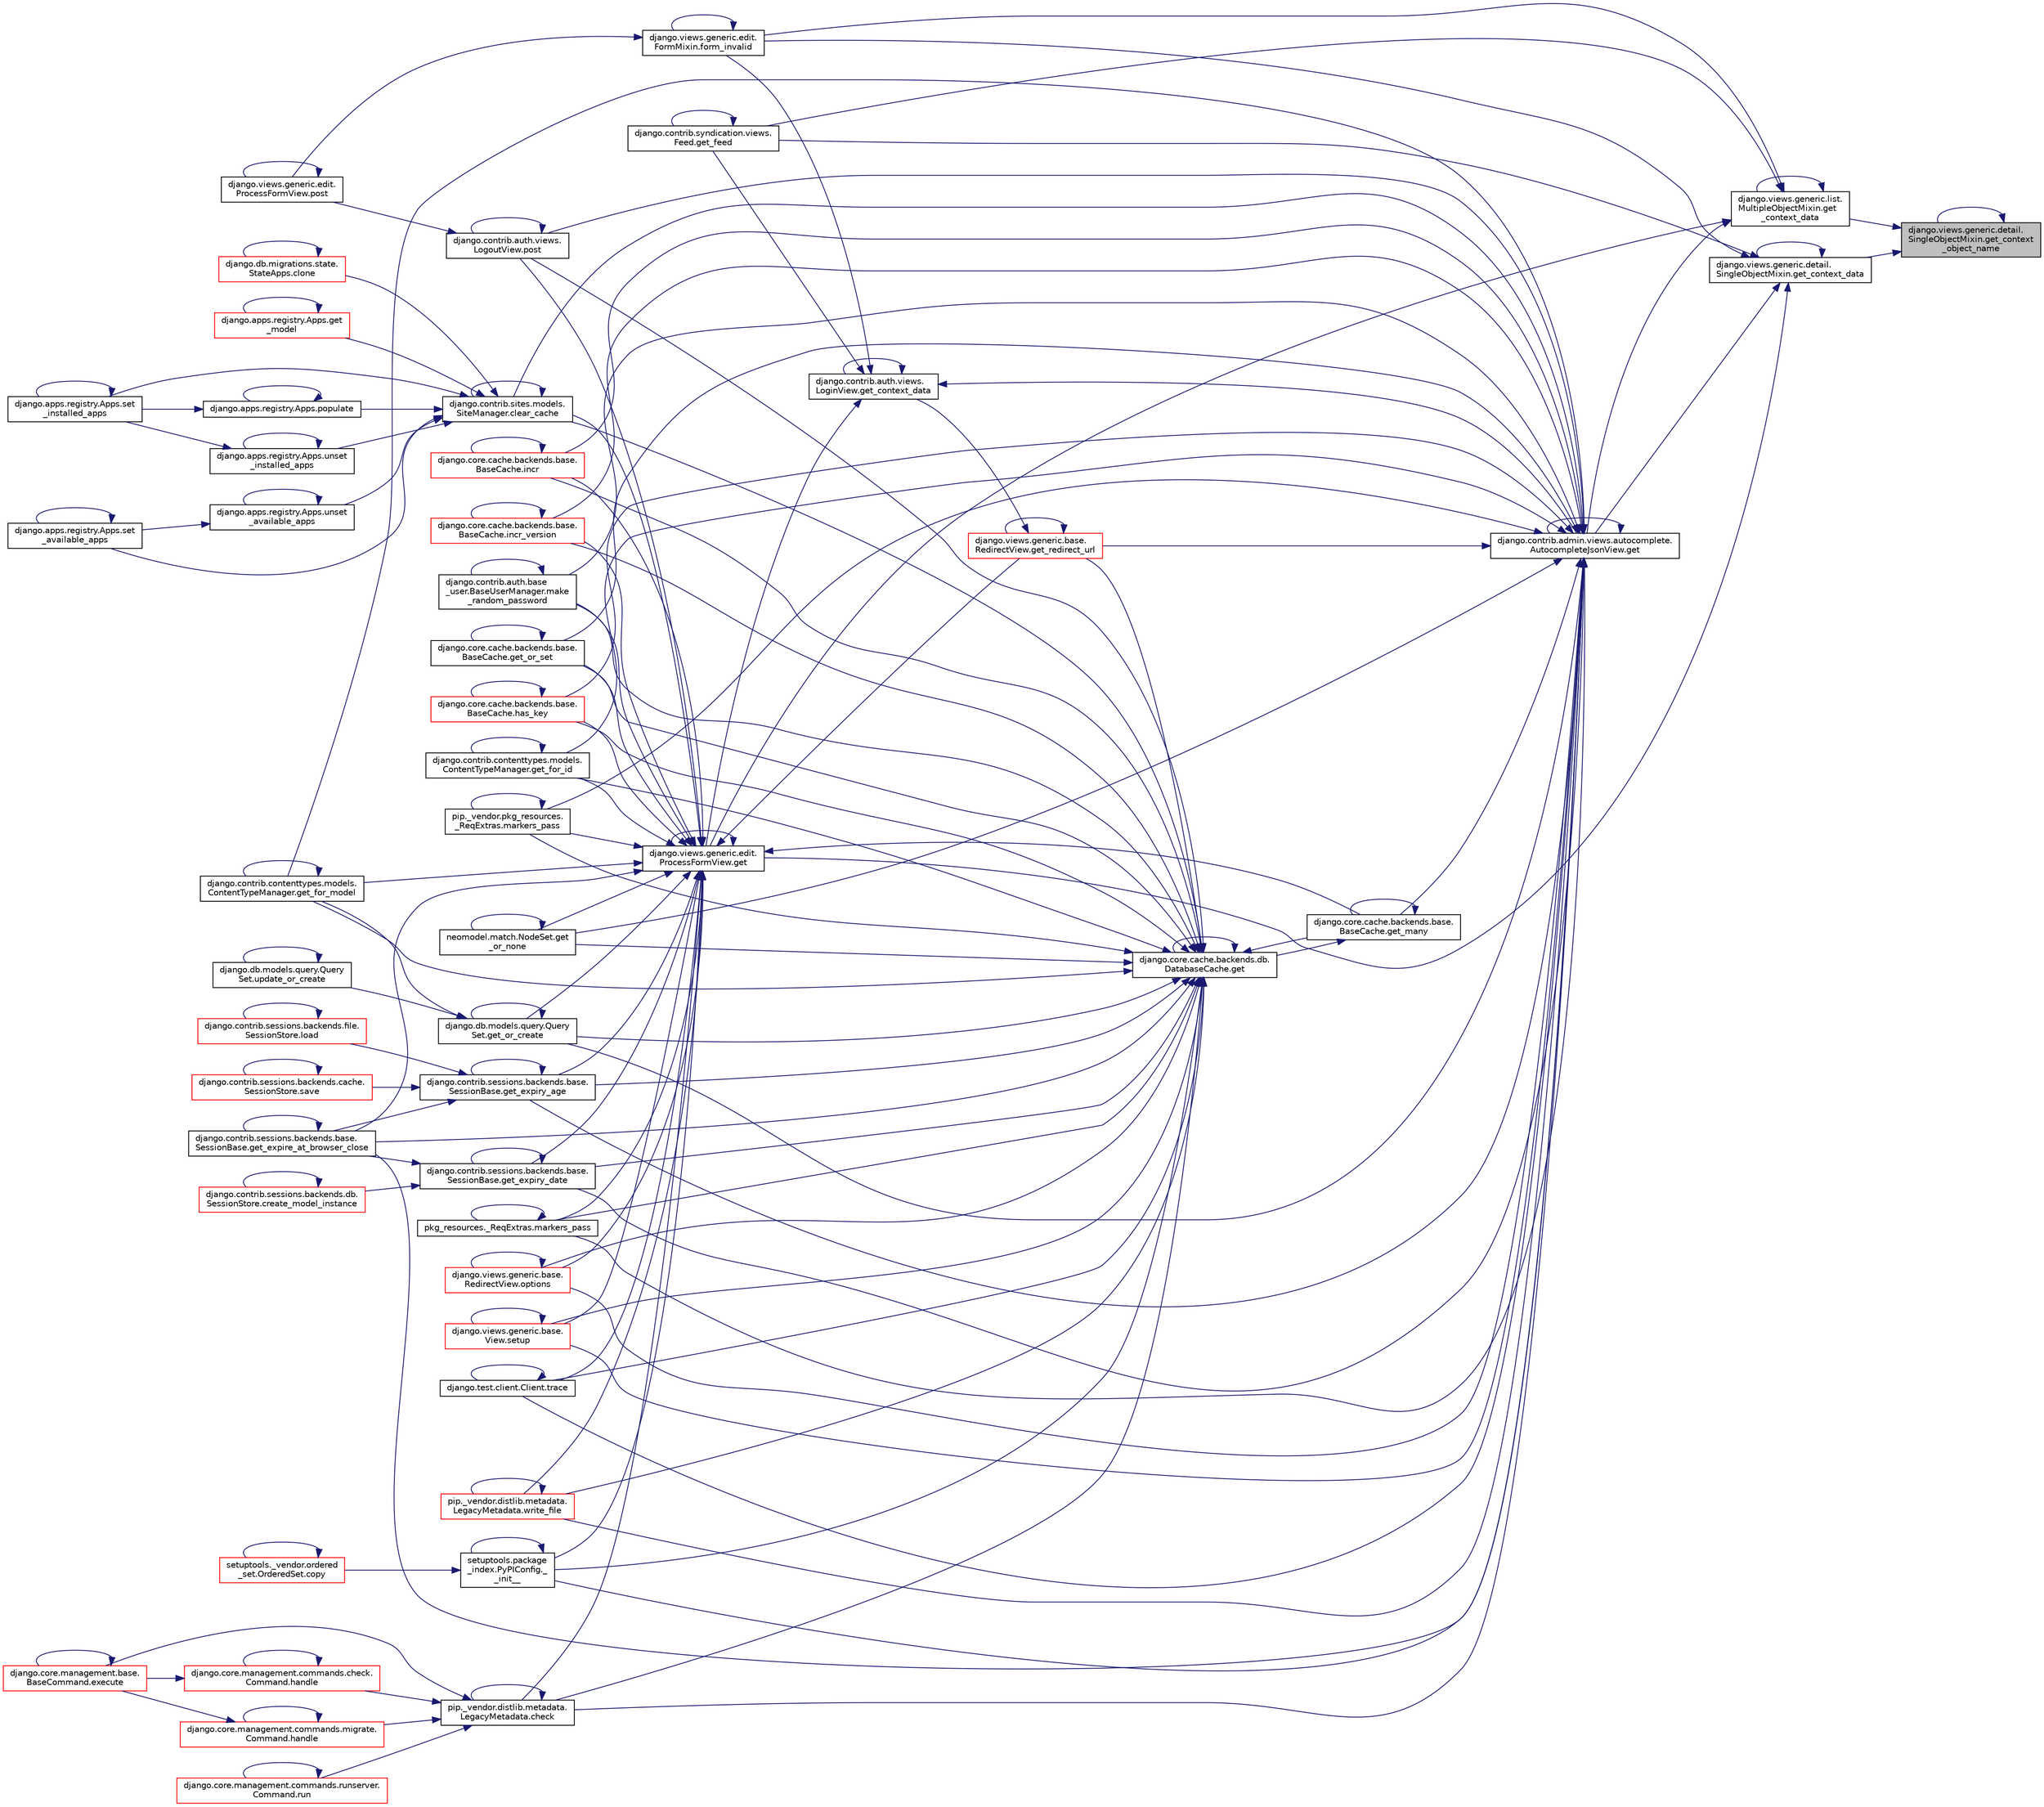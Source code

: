 digraph "django.views.generic.detail.SingleObjectMixin.get_context_object_name"
{
 // LATEX_PDF_SIZE
  edge [fontname="Helvetica",fontsize="10",labelfontname="Helvetica",labelfontsize="10"];
  node [fontname="Helvetica",fontsize="10",shape=record];
  rankdir="RL";
  Node1 [label="django.views.generic.detail.\lSingleObjectMixin.get_context\l_object_name",height=0.2,width=0.4,color="black", fillcolor="grey75", style="filled", fontcolor="black",tooltip=" "];
  Node1 -> Node2 [dir="back",color="midnightblue",fontsize="10",style="solid",fontname="Helvetica"];
  Node2 [label="django.views.generic.detail.\lSingleObjectMixin.get_context_data",height=0.2,width=0.4,color="black", fillcolor="white", style="filled",URL="$d2/d8d/classdjango_1_1views_1_1generic_1_1detail_1_1_single_object_mixin.html#a5ec8d3c5e41f62f8b8e3332f19f2629b",tooltip=" "];
  Node2 -> Node3 [dir="back",color="midnightblue",fontsize="10",style="solid",fontname="Helvetica"];
  Node3 [label="django.views.generic.edit.\lFormMixin.form_invalid",height=0.2,width=0.4,color="black", fillcolor="white", style="filled",URL="$df/d6a/classdjango_1_1views_1_1generic_1_1edit_1_1_form_mixin.html#acc21425d2ffe525372b89a2ed6897e06",tooltip=" "];
  Node3 -> Node3 [dir="back",color="midnightblue",fontsize="10",style="solid",fontname="Helvetica"];
  Node3 -> Node4 [dir="back",color="midnightblue",fontsize="10",style="solid",fontname="Helvetica"];
  Node4 [label="django.views.generic.edit.\lProcessFormView.post",height=0.2,width=0.4,color="black", fillcolor="white", style="filled",URL="$d1/d13/classdjango_1_1views_1_1generic_1_1edit_1_1_process_form_view.html#ab816695bc1e6677bc07ce473851547bb",tooltip=" "];
  Node4 -> Node4 [dir="back",color="midnightblue",fontsize="10",style="solid",fontname="Helvetica"];
  Node2 -> Node5 [dir="back",color="midnightblue",fontsize="10",style="solid",fontname="Helvetica"];
  Node5 [label="django.contrib.admin.views.autocomplete.\lAutocompleteJsonView.get",height=0.2,width=0.4,color="black", fillcolor="white", style="filled",URL="$d5/d24/classdjango_1_1contrib_1_1admin_1_1views_1_1autocomplete_1_1_autocomplete_json_view.html#a332059b5057dd0960d3198ebece79667",tooltip=" "];
  Node5 -> Node6 [dir="back",color="midnightblue",fontsize="10",style="solid",fontname="Helvetica"];
  Node6 [label="setuptools.package\l_index.PyPIConfig._\l_init__",height=0.2,width=0.4,color="black", fillcolor="white", style="filled",URL="$d3/d47/classsetuptools_1_1package__index_1_1_py_p_i_config.html#a32593240a32dc851f55b82f1abebbc86",tooltip=" "];
  Node6 -> Node6 [dir="back",color="midnightblue",fontsize="10",style="solid",fontname="Helvetica"];
  Node6 -> Node7 [dir="back",color="midnightblue",fontsize="10",style="solid",fontname="Helvetica"];
  Node7 [label="setuptools._vendor.ordered\l_set.OrderedSet.copy",height=0.2,width=0.4,color="red", fillcolor="white", style="filled",URL="$d0/d40/classsetuptools_1_1__vendor_1_1ordered__set_1_1_ordered_set.html#a84224c403039b9dac5d2794d85073053",tooltip=" "];
  Node7 -> Node7 [dir="back",color="midnightblue",fontsize="10",style="solid",fontname="Helvetica"];
  Node5 -> Node241 [dir="back",color="midnightblue",fontsize="10",style="solid",fontname="Helvetica"];
  Node241 [label="pip._vendor.distlib.metadata.\lLegacyMetadata.check",height=0.2,width=0.4,color="black", fillcolor="white", style="filled",URL="$d3/dc5/classpip_1_1__vendor_1_1distlib_1_1metadata_1_1_legacy_metadata.html#a28132a5947764193c9e166d3fe8281c9",tooltip=" "];
  Node241 -> Node241 [dir="back",color="midnightblue",fontsize="10",style="solid",fontname="Helvetica"];
  Node241 -> Node34 [dir="back",color="midnightblue",fontsize="10",style="solid",fontname="Helvetica"];
  Node34 [label="django.core.management.base.\lBaseCommand.execute",height=0.2,width=0.4,color="red", fillcolor="white", style="filled",URL="$db/da3/classdjango_1_1core_1_1management_1_1base_1_1_base_command.html#a900029c213c1456bbd6f8e5b8ead2201",tooltip=" "];
  Node34 -> Node34 [dir="back",color="midnightblue",fontsize="10",style="solid",fontname="Helvetica"];
  Node241 -> Node242 [dir="back",color="midnightblue",fontsize="10",style="solid",fontname="Helvetica"];
  Node242 [label="django.core.management.commands.check.\lCommand.handle",height=0.2,width=0.4,color="red", fillcolor="white", style="filled",URL="$d0/d9d/classdjango_1_1core_1_1management_1_1commands_1_1check_1_1_command.html#a8121c351a8dacf92a6b7f022fb026263",tooltip=" "];
  Node242 -> Node34 [dir="back",color="midnightblue",fontsize="10",style="solid",fontname="Helvetica"];
  Node242 -> Node242 [dir="back",color="midnightblue",fontsize="10",style="solid",fontname="Helvetica"];
  Node241 -> Node243 [dir="back",color="midnightblue",fontsize="10",style="solid",fontname="Helvetica"];
  Node243 [label="django.core.management.commands.migrate.\lCommand.handle",height=0.2,width=0.4,color="red", fillcolor="white", style="filled",URL="$d2/d48/classdjango_1_1core_1_1management_1_1commands_1_1migrate_1_1_command.html#a0a514c50c496fa64329ee697cc56a11a",tooltip=" "];
  Node243 -> Node34 [dir="back",color="midnightblue",fontsize="10",style="solid",fontname="Helvetica"];
  Node243 -> Node243 [dir="back",color="midnightblue",fontsize="10",style="solid",fontname="Helvetica"];
  Node241 -> Node244 [dir="back",color="midnightblue",fontsize="10",style="solid",fontname="Helvetica"];
  Node244 [label="django.core.management.commands.runserver.\lCommand.run",height=0.2,width=0.4,color="red", fillcolor="white", style="filled",URL="$d7/de0/classdjango_1_1core_1_1management_1_1commands_1_1runserver_1_1_command.html#ab43840ec0576714b83052b45f07663d2",tooltip=" "];
  Node244 -> Node244 [dir="back",color="midnightblue",fontsize="10",style="solid",fontname="Helvetica"];
  Node5 -> Node245 [dir="back",color="midnightblue",fontsize="10",style="solid",fontname="Helvetica"];
  Node245 [label="django.contrib.sites.models.\lSiteManager.clear_cache",height=0.2,width=0.4,color="black", fillcolor="white", style="filled",URL="$d9/d9e/classdjango_1_1contrib_1_1sites_1_1models_1_1_site_manager.html#add1b963e98668e941563915da7a3c99f",tooltip=" "];
  Node245 -> Node245 [dir="back",color="midnightblue",fontsize="10",style="solid",fontname="Helvetica"];
  Node245 -> Node246 [dir="back",color="midnightblue",fontsize="10",style="solid",fontname="Helvetica"];
  Node246 [label="django.db.migrations.state.\lStateApps.clone",height=0.2,width=0.4,color="red", fillcolor="white", style="filled",URL="$d3/d9a/classdjango_1_1db_1_1migrations_1_1state_1_1_state_apps.html#a821944752bc7080daff8c38bb20e3943",tooltip=" "];
  Node246 -> Node246 [dir="back",color="midnightblue",fontsize="10",style="solid",fontname="Helvetica"];
  Node245 -> Node311 [dir="back",color="midnightblue",fontsize="10",style="solid",fontname="Helvetica"];
  Node311 [label="django.apps.registry.Apps.get\l_model",height=0.2,width=0.4,color="red", fillcolor="white", style="filled",URL="$d8/d34/classdjango_1_1apps_1_1registry_1_1_apps.html#a1722738559e3037cf8a08593373b8722",tooltip=" "];
  Node311 -> Node311 [dir="back",color="midnightblue",fontsize="10",style="solid",fontname="Helvetica"];
  Node245 -> Node315 [dir="back",color="midnightblue",fontsize="10",style="solid",fontname="Helvetica"];
  Node315 [label="django.apps.registry.Apps.populate",height=0.2,width=0.4,color="black", fillcolor="white", style="filled",URL="$d8/d34/classdjango_1_1apps_1_1registry_1_1_apps.html#a32d20690174973f17f6f90411fdc66f7",tooltip=" "];
  Node315 -> Node315 [dir="back",color="midnightblue",fontsize="10",style="solid",fontname="Helvetica"];
  Node315 -> Node316 [dir="back",color="midnightblue",fontsize="10",style="solid",fontname="Helvetica"];
  Node316 [label="django.apps.registry.Apps.set\l_installed_apps",height=0.2,width=0.4,color="black", fillcolor="white", style="filled",URL="$d8/d34/classdjango_1_1apps_1_1registry_1_1_apps.html#a8ae4c1eb0ea6e28b02d81c56248d3fd5",tooltip=" "];
  Node316 -> Node316 [dir="back",color="midnightblue",fontsize="10",style="solid",fontname="Helvetica"];
  Node245 -> Node317 [dir="back",color="midnightblue",fontsize="10",style="solid",fontname="Helvetica"];
  Node317 [label="django.apps.registry.Apps.set\l_available_apps",height=0.2,width=0.4,color="black", fillcolor="white", style="filled",URL="$d8/d34/classdjango_1_1apps_1_1registry_1_1_apps.html#a247cf36e424a835d2d1c211077090220",tooltip=" "];
  Node317 -> Node317 [dir="back",color="midnightblue",fontsize="10",style="solid",fontname="Helvetica"];
  Node245 -> Node316 [dir="back",color="midnightblue",fontsize="10",style="solid",fontname="Helvetica"];
  Node245 -> Node318 [dir="back",color="midnightblue",fontsize="10",style="solid",fontname="Helvetica"];
  Node318 [label="django.apps.registry.Apps.unset\l_available_apps",height=0.2,width=0.4,color="black", fillcolor="white", style="filled",URL="$d8/d34/classdjango_1_1apps_1_1registry_1_1_apps.html#a7c128e2c2e7d2424daea3add910d8113",tooltip=" "];
  Node318 -> Node317 [dir="back",color="midnightblue",fontsize="10",style="solid",fontname="Helvetica"];
  Node318 -> Node318 [dir="back",color="midnightblue",fontsize="10",style="solid",fontname="Helvetica"];
  Node245 -> Node319 [dir="back",color="midnightblue",fontsize="10",style="solid",fontname="Helvetica"];
  Node319 [label="django.apps.registry.Apps.unset\l_installed_apps",height=0.2,width=0.4,color="black", fillcolor="white", style="filled",URL="$d8/d34/classdjango_1_1apps_1_1registry_1_1_apps.html#af7409dd22d1f192cb2d743622ef08ff7",tooltip=" "];
  Node319 -> Node316 [dir="back",color="midnightblue",fontsize="10",style="solid",fontname="Helvetica"];
  Node319 -> Node319 [dir="back",color="midnightblue",fontsize="10",style="solid",fontname="Helvetica"];
  Node5 -> Node5 [dir="back",color="midnightblue",fontsize="10",style="solid",fontname="Helvetica"];
  Node5 -> Node320 [dir="back",color="midnightblue",fontsize="10",style="solid",fontname="Helvetica"];
  Node320 [label="django.contrib.sessions.backends.base.\lSessionBase.get_expire_at_browser_close",height=0.2,width=0.4,color="black", fillcolor="white", style="filled",URL="$d1/d6e/classdjango_1_1contrib_1_1sessions_1_1backends_1_1base_1_1_session_base.html#a53cce514e32abb9c710682373753d834",tooltip=" "];
  Node320 -> Node320 [dir="back",color="midnightblue",fontsize="10",style="solid",fontname="Helvetica"];
  Node5 -> Node321 [dir="back",color="midnightblue",fontsize="10",style="solid",fontname="Helvetica"];
  Node321 [label="django.contrib.sessions.backends.base.\lSessionBase.get_expiry_age",height=0.2,width=0.4,color="black", fillcolor="white", style="filled",URL="$d1/d6e/classdjango_1_1contrib_1_1sessions_1_1backends_1_1base_1_1_session_base.html#a95ec4d724ae34aa019240c8463d73f54",tooltip=" "];
  Node321 -> Node320 [dir="back",color="midnightblue",fontsize="10",style="solid",fontname="Helvetica"];
  Node321 -> Node321 [dir="back",color="midnightblue",fontsize="10",style="solid",fontname="Helvetica"];
  Node321 -> Node200 [dir="back",color="midnightblue",fontsize="10",style="solid",fontname="Helvetica"];
  Node200 [label="django.contrib.sessions.backends.file.\lSessionStore.load",height=0.2,width=0.4,color="red", fillcolor="white", style="filled",URL="$dc/dba/classdjango_1_1contrib_1_1sessions_1_1backends_1_1file_1_1_session_store.html#ae9d0410b8f413875b25556b8dc5b1ed1",tooltip=" "];
  Node200 -> Node200 [dir="back",color="midnightblue",fontsize="10",style="solid",fontname="Helvetica"];
  Node321 -> Node205 [dir="back",color="midnightblue",fontsize="10",style="solid",fontname="Helvetica"];
  Node205 [label="django.contrib.sessions.backends.cache.\lSessionStore.save",height=0.2,width=0.4,color="red", fillcolor="white", style="filled",URL="$df/d0f/classdjango_1_1contrib_1_1sessions_1_1backends_1_1cache_1_1_session_store.html#a2519bbc87fdf6b0aa5efa6c4d6b1302d",tooltip=" "];
  Node205 -> Node205 [dir="back",color="midnightblue",fontsize="10",style="solid",fontname="Helvetica"];
  Node5 -> Node322 [dir="back",color="midnightblue",fontsize="10",style="solid",fontname="Helvetica"];
  Node322 [label="django.contrib.sessions.backends.base.\lSessionBase.get_expiry_date",height=0.2,width=0.4,color="black", fillcolor="white", style="filled",URL="$d1/d6e/classdjango_1_1contrib_1_1sessions_1_1backends_1_1base_1_1_session_base.html#ad8a87e303d015be27940f941d02ab850",tooltip=" "];
  Node322 -> Node323 [dir="back",color="midnightblue",fontsize="10",style="solid",fontname="Helvetica"];
  Node323 [label="django.contrib.sessions.backends.db.\lSessionStore.create_model_instance",height=0.2,width=0.4,color="red", fillcolor="white", style="filled",URL="$d2/d1a/classdjango_1_1contrib_1_1sessions_1_1backends_1_1db_1_1_session_store.html#a201d72e2f21315e89ee14302a2ab7a1c",tooltip=" "];
  Node323 -> Node323 [dir="back",color="midnightblue",fontsize="10",style="solid",fontname="Helvetica"];
  Node322 -> Node320 [dir="back",color="midnightblue",fontsize="10",style="solid",fontname="Helvetica"];
  Node322 -> Node322 [dir="back",color="midnightblue",fontsize="10",style="solid",fontname="Helvetica"];
  Node5 -> Node324 [dir="back",color="midnightblue",fontsize="10",style="solid",fontname="Helvetica"];
  Node324 [label="django.contrib.contenttypes.models.\lContentTypeManager.get_for_id",height=0.2,width=0.4,color="black", fillcolor="white", style="filled",URL="$d0/dbc/classdjango_1_1contrib_1_1contenttypes_1_1models_1_1_content_type_manager.html#a77e45a678787e583675e13f9a4d05b31",tooltip=" "];
  Node324 -> Node324 [dir="back",color="midnightblue",fontsize="10",style="solid",fontname="Helvetica"];
  Node5 -> Node198 [dir="back",color="midnightblue",fontsize="10",style="solid",fontname="Helvetica"];
  Node198 [label="django.contrib.contenttypes.models.\lContentTypeManager.get_for_model",height=0.2,width=0.4,color="black", fillcolor="white", style="filled",URL="$d0/dbc/classdjango_1_1contrib_1_1contenttypes_1_1models_1_1_content_type_manager.html#a31597c87e55555c8ea39c68d3507ab88",tooltip=" "];
  Node198 -> Node198 [dir="back",color="midnightblue",fontsize="10",style="solid",fontname="Helvetica"];
  Node5 -> Node325 [dir="back",color="midnightblue",fontsize="10",style="solid",fontname="Helvetica"];
  Node325 [label="django.core.cache.backends.base.\lBaseCache.get_many",height=0.2,width=0.4,color="black", fillcolor="white", style="filled",URL="$d0/d87/classdjango_1_1core_1_1cache_1_1backends_1_1base_1_1_base_cache.html#a0e332cc4d03beebd8cacc10376423a72",tooltip=" "];
  Node325 -> Node326 [dir="back",color="midnightblue",fontsize="10",style="solid",fontname="Helvetica"];
  Node326 [label="django.core.cache.backends.db.\lDatabaseCache.get",height=0.2,width=0.4,color="black", fillcolor="white", style="filled",URL="$d7/dcb/classdjango_1_1core_1_1cache_1_1backends_1_1db_1_1_database_cache.html#a03d4078968b2b287d4b9fbc438a54732",tooltip=" "];
  Node326 -> Node6 [dir="back",color="midnightblue",fontsize="10",style="solid",fontname="Helvetica"];
  Node326 -> Node241 [dir="back",color="midnightblue",fontsize="10",style="solid",fontname="Helvetica"];
  Node326 -> Node245 [dir="back",color="midnightblue",fontsize="10",style="solid",fontname="Helvetica"];
  Node326 -> Node326 [dir="back",color="midnightblue",fontsize="10",style="solid",fontname="Helvetica"];
  Node326 -> Node320 [dir="back",color="midnightblue",fontsize="10",style="solid",fontname="Helvetica"];
  Node326 -> Node321 [dir="back",color="midnightblue",fontsize="10",style="solid",fontname="Helvetica"];
  Node326 -> Node322 [dir="back",color="midnightblue",fontsize="10",style="solid",fontname="Helvetica"];
  Node326 -> Node324 [dir="back",color="midnightblue",fontsize="10",style="solid",fontname="Helvetica"];
  Node326 -> Node198 [dir="back",color="midnightblue",fontsize="10",style="solid",fontname="Helvetica"];
  Node326 -> Node325 [dir="back",color="midnightblue",fontsize="10",style="solid",fontname="Helvetica"];
  Node326 -> Node197 [dir="back",color="midnightblue",fontsize="10",style="solid",fontname="Helvetica"];
  Node197 [label="django.db.models.query.Query\lSet.get_or_create",height=0.2,width=0.4,color="black", fillcolor="white", style="filled",URL="$dd/d94/classdjango_1_1db_1_1models_1_1query_1_1_query_set.html#a23c2bb1d92b9ee67ce72ac2bb34cfef2",tooltip=" "];
  Node197 -> Node198 [dir="back",color="midnightblue",fontsize="10",style="solid",fontname="Helvetica"];
  Node197 -> Node197 [dir="back",color="midnightblue",fontsize="10",style="solid",fontname="Helvetica"];
  Node197 -> Node199 [dir="back",color="midnightblue",fontsize="10",style="solid",fontname="Helvetica"];
  Node199 [label="django.db.models.query.Query\lSet.update_or_create",height=0.2,width=0.4,color="black", fillcolor="white", style="filled",URL="$dd/d94/classdjango_1_1db_1_1models_1_1query_1_1_query_set.html#a5013eeb782f22ce561db8a8b0727e118",tooltip=" "];
  Node199 -> Node199 [dir="back",color="midnightblue",fontsize="10",style="solid",fontname="Helvetica"];
  Node326 -> Node327 [dir="back",color="midnightblue",fontsize="10",style="solid",fontname="Helvetica"];
  Node327 [label="neomodel.match.NodeSet.get\l_or_none",height=0.2,width=0.4,color="black", fillcolor="white", style="filled",URL="$d8/de5/classneomodel_1_1match_1_1_node_set.html#acdc7f93ca0afcae84edb855e302b1091",tooltip=" "];
  Node327 -> Node327 [dir="back",color="midnightblue",fontsize="10",style="solid",fontname="Helvetica"];
  Node326 -> Node77 [dir="back",color="midnightblue",fontsize="10",style="solid",fontname="Helvetica"];
  Node77 [label="django.core.cache.backends.base.\lBaseCache.get_or_set",height=0.2,width=0.4,color="black", fillcolor="white", style="filled",URL="$d0/d87/classdjango_1_1core_1_1cache_1_1backends_1_1base_1_1_base_cache.html#ab8fb6d32aa82d027f181414df0f562b3",tooltip=" "];
  Node77 -> Node77 [dir="back",color="midnightblue",fontsize="10",style="solid",fontname="Helvetica"];
  Node326 -> Node328 [dir="back",color="midnightblue",fontsize="10",style="solid",fontname="Helvetica"];
  Node328 [label="django.views.generic.base.\lRedirectView.get_redirect_url",height=0.2,width=0.4,color="red", fillcolor="white", style="filled",URL="$dd/dec/classdjango_1_1views_1_1generic_1_1base_1_1_redirect_view.html#a85ffe8d60d5ef6e330995fdaf6330929",tooltip=" "];
  Node328 -> Node329 [dir="back",color="midnightblue",fontsize="10",style="solid",fontname="Helvetica"];
  Node329 [label="django.contrib.auth.views.\lLoginView.get_context_data",height=0.2,width=0.4,color="black", fillcolor="white", style="filled",URL="$dd/d60/classdjango_1_1contrib_1_1auth_1_1views_1_1_login_view.html#acff2e1c7aa1e0c6dc66cb3e8e26a5ea1",tooltip=" "];
  Node329 -> Node3 [dir="back",color="midnightblue",fontsize="10",style="solid",fontname="Helvetica"];
  Node329 -> Node5 [dir="back",color="midnightblue",fontsize="10",style="solid",fontname="Helvetica"];
  Node329 -> Node330 [dir="back",color="midnightblue",fontsize="10",style="solid",fontname="Helvetica"];
  Node330 [label="django.views.generic.edit.\lProcessFormView.get",height=0.2,width=0.4,color="black", fillcolor="white", style="filled",URL="$d1/d13/classdjango_1_1views_1_1generic_1_1edit_1_1_process_form_view.html#a3cff746bd92bd40ab8f147109b99f458",tooltip=" "];
  Node330 -> Node6 [dir="back",color="midnightblue",fontsize="10",style="solid",fontname="Helvetica"];
  Node330 -> Node241 [dir="back",color="midnightblue",fontsize="10",style="solid",fontname="Helvetica"];
  Node330 -> Node245 [dir="back",color="midnightblue",fontsize="10",style="solid",fontname="Helvetica"];
  Node330 -> Node330 [dir="back",color="midnightblue",fontsize="10",style="solid",fontname="Helvetica"];
  Node330 -> Node320 [dir="back",color="midnightblue",fontsize="10",style="solid",fontname="Helvetica"];
  Node330 -> Node321 [dir="back",color="midnightblue",fontsize="10",style="solid",fontname="Helvetica"];
  Node330 -> Node322 [dir="back",color="midnightblue",fontsize="10",style="solid",fontname="Helvetica"];
  Node330 -> Node324 [dir="back",color="midnightblue",fontsize="10",style="solid",fontname="Helvetica"];
  Node330 -> Node198 [dir="back",color="midnightblue",fontsize="10",style="solid",fontname="Helvetica"];
  Node330 -> Node325 [dir="back",color="midnightblue",fontsize="10",style="solid",fontname="Helvetica"];
  Node330 -> Node197 [dir="back",color="midnightblue",fontsize="10",style="solid",fontname="Helvetica"];
  Node330 -> Node327 [dir="back",color="midnightblue",fontsize="10",style="solid",fontname="Helvetica"];
  Node330 -> Node77 [dir="back",color="midnightblue",fontsize="10",style="solid",fontname="Helvetica"];
  Node330 -> Node328 [dir="back",color="midnightblue",fontsize="10",style="solid",fontname="Helvetica"];
  Node330 -> Node331 [dir="back",color="midnightblue",fontsize="10",style="solid",fontname="Helvetica"];
  Node331 [label="django.core.cache.backends.base.\lBaseCache.has_key",height=0.2,width=0.4,color="red", fillcolor="white", style="filled",URL="$d0/d87/classdjango_1_1core_1_1cache_1_1backends_1_1base_1_1_base_cache.html#a2b96ade0a2a3859f2cbadc0cb6fd1aeb",tooltip=" "];
  Node331 -> Node331 [dir="back",color="midnightblue",fontsize="10",style="solid",fontname="Helvetica"];
  Node330 -> Node332 [dir="back",color="midnightblue",fontsize="10",style="solid",fontname="Helvetica"];
  Node332 [label="django.core.cache.backends.base.\lBaseCache.incr",height=0.2,width=0.4,color="red", fillcolor="white", style="filled",URL="$d0/d87/classdjango_1_1core_1_1cache_1_1backends_1_1base_1_1_base_cache.html#a4d4a4265fe3c3556c3531ed902380595",tooltip=" "];
  Node332 -> Node332 [dir="back",color="midnightblue",fontsize="10",style="solid",fontname="Helvetica"];
  Node330 -> Node225 [dir="back",color="midnightblue",fontsize="10",style="solid",fontname="Helvetica"];
  Node225 [label="django.core.cache.backends.base.\lBaseCache.incr_version",height=0.2,width=0.4,color="red", fillcolor="white", style="filled",URL="$d0/d87/classdjango_1_1core_1_1cache_1_1backends_1_1base_1_1_base_cache.html#a7a826f8907f55918ab540fa8026aa927",tooltip=" "];
  Node225 -> Node225 [dir="back",color="midnightblue",fontsize="10",style="solid",fontname="Helvetica"];
  Node330 -> Node334 [dir="back",color="midnightblue",fontsize="10",style="solid",fontname="Helvetica"];
  Node334 [label="django.contrib.auth.base\l_user.BaseUserManager.make\l_random_password",height=0.2,width=0.4,color="black", fillcolor="white", style="filled",URL="$df/d26/classdjango_1_1contrib_1_1auth_1_1base__user_1_1_base_user_manager.html#afc9a6db1973fae4566941386188c02a0",tooltip=" "];
  Node334 -> Node334 [dir="back",color="midnightblue",fontsize="10",style="solid",fontname="Helvetica"];
  Node330 -> Node335 [dir="back",color="midnightblue",fontsize="10",style="solid",fontname="Helvetica"];
  Node335 [label="pip._vendor.pkg_resources.\l_ReqExtras.markers_pass",height=0.2,width=0.4,color="black", fillcolor="white", style="filled",URL="$d9/dd5/classpip_1_1__vendor_1_1pkg__resources_1_1___req_extras.html#a1b0256ec9bc9da2aac912b35898fda5f",tooltip=" "];
  Node335 -> Node335 [dir="back",color="midnightblue",fontsize="10",style="solid",fontname="Helvetica"];
  Node330 -> Node336 [dir="back",color="midnightblue",fontsize="10",style="solid",fontname="Helvetica"];
  Node336 [label="pkg_resources._ReqExtras.markers_pass",height=0.2,width=0.4,color="black", fillcolor="white", style="filled",URL="$d9/d9f/classpkg__resources_1_1___req_extras.html#a435242531f1af2132de48679c5edf3c7",tooltip=" "];
  Node336 -> Node336 [dir="back",color="midnightblue",fontsize="10",style="solid",fontname="Helvetica"];
  Node330 -> Node337 [dir="back",color="midnightblue",fontsize="10",style="solid",fontname="Helvetica"];
  Node337 [label="django.views.generic.base.\lRedirectView.options",height=0.2,width=0.4,color="red", fillcolor="white", style="filled",URL="$dd/dec/classdjango_1_1views_1_1generic_1_1base_1_1_redirect_view.html#a3d98c40d0ae00664fd5789503f4554a3",tooltip=" "];
  Node337 -> Node337 [dir="back",color="midnightblue",fontsize="10",style="solid",fontname="Helvetica"];
  Node330 -> Node356 [dir="back",color="midnightblue",fontsize="10",style="solid",fontname="Helvetica"];
  Node356 [label="django.contrib.auth.views.\lLogoutView.post",height=0.2,width=0.4,color="black", fillcolor="white", style="filled",URL="$d5/d9b/classdjango_1_1contrib_1_1auth_1_1views_1_1_logout_view.html#a9da96b3ccbed8b74a4e94d958029ac35",tooltip=" "];
  Node356 -> Node356 [dir="back",color="midnightblue",fontsize="10",style="solid",fontname="Helvetica"];
  Node356 -> Node4 [dir="back",color="midnightblue",fontsize="10",style="solid",fontname="Helvetica"];
  Node330 -> Node357 [dir="back",color="midnightblue",fontsize="10",style="solid",fontname="Helvetica"];
  Node357 [label="django.views.generic.base.\lView.setup",height=0.2,width=0.4,color="red", fillcolor="white", style="filled",URL="$d0/ddc/classdjango_1_1views_1_1generic_1_1base_1_1_view.html#ade0979d381c13961351443c4dbc40975",tooltip=" "];
  Node357 -> Node357 [dir="back",color="midnightblue",fontsize="10",style="solid",fontname="Helvetica"];
  Node330 -> Node358 [dir="back",color="midnightblue",fontsize="10",style="solid",fontname="Helvetica"];
  Node358 [label="django.test.client.Client.trace",height=0.2,width=0.4,color="black", fillcolor="white", style="filled",URL="$d2/d2e/classdjango_1_1test_1_1client_1_1_client.html#a29d49ac4b15a62fcca77fa29cc7bf1ac",tooltip=" "];
  Node358 -> Node358 [dir="back",color="midnightblue",fontsize="10",style="solid",fontname="Helvetica"];
  Node330 -> Node359 [dir="back",color="midnightblue",fontsize="10",style="solid",fontname="Helvetica"];
  Node359 [label="pip._vendor.distlib.metadata.\lLegacyMetadata.write_file",height=0.2,width=0.4,color="red", fillcolor="white", style="filled",URL="$d3/dc5/classpip_1_1__vendor_1_1distlib_1_1metadata_1_1_legacy_metadata.html#aa033975ed8087aaf281be90f828a4faa",tooltip=" "];
  Node359 -> Node359 [dir="back",color="midnightblue",fontsize="10",style="solid",fontname="Helvetica"];
  Node329 -> Node329 [dir="back",color="midnightblue",fontsize="10",style="solid",fontname="Helvetica"];
  Node329 -> Node364 [dir="back",color="midnightblue",fontsize="10",style="solid",fontname="Helvetica"];
  Node364 [label="django.contrib.syndication.views.\lFeed.get_feed",height=0.2,width=0.4,color="black", fillcolor="white", style="filled",URL="$df/de9/classdjango_1_1contrib_1_1syndication_1_1views_1_1_feed.html#a69852814d29b299fa9edd7a780c1cc12",tooltip=" "];
  Node364 -> Node364 [dir="back",color="midnightblue",fontsize="10",style="solid",fontname="Helvetica"];
  Node328 -> Node328 [dir="back",color="midnightblue",fontsize="10",style="solid",fontname="Helvetica"];
  Node326 -> Node331 [dir="back",color="midnightblue",fontsize="10",style="solid",fontname="Helvetica"];
  Node326 -> Node332 [dir="back",color="midnightblue",fontsize="10",style="solid",fontname="Helvetica"];
  Node326 -> Node225 [dir="back",color="midnightblue",fontsize="10",style="solid",fontname="Helvetica"];
  Node326 -> Node334 [dir="back",color="midnightblue",fontsize="10",style="solid",fontname="Helvetica"];
  Node326 -> Node335 [dir="back",color="midnightblue",fontsize="10",style="solid",fontname="Helvetica"];
  Node326 -> Node336 [dir="back",color="midnightblue",fontsize="10",style="solid",fontname="Helvetica"];
  Node326 -> Node337 [dir="back",color="midnightblue",fontsize="10",style="solid",fontname="Helvetica"];
  Node326 -> Node356 [dir="back",color="midnightblue",fontsize="10",style="solid",fontname="Helvetica"];
  Node326 -> Node357 [dir="back",color="midnightblue",fontsize="10",style="solid",fontname="Helvetica"];
  Node326 -> Node358 [dir="back",color="midnightblue",fontsize="10",style="solid",fontname="Helvetica"];
  Node326 -> Node359 [dir="back",color="midnightblue",fontsize="10",style="solid",fontname="Helvetica"];
  Node325 -> Node325 [dir="back",color="midnightblue",fontsize="10",style="solid",fontname="Helvetica"];
  Node5 -> Node197 [dir="back",color="midnightblue",fontsize="10",style="solid",fontname="Helvetica"];
  Node5 -> Node327 [dir="back",color="midnightblue",fontsize="10",style="solid",fontname="Helvetica"];
  Node5 -> Node77 [dir="back",color="midnightblue",fontsize="10",style="solid",fontname="Helvetica"];
  Node5 -> Node328 [dir="back",color="midnightblue",fontsize="10",style="solid",fontname="Helvetica"];
  Node5 -> Node331 [dir="back",color="midnightblue",fontsize="10",style="solid",fontname="Helvetica"];
  Node5 -> Node332 [dir="back",color="midnightblue",fontsize="10",style="solid",fontname="Helvetica"];
  Node5 -> Node225 [dir="back",color="midnightblue",fontsize="10",style="solid",fontname="Helvetica"];
  Node5 -> Node334 [dir="back",color="midnightblue",fontsize="10",style="solid",fontname="Helvetica"];
  Node5 -> Node335 [dir="back",color="midnightblue",fontsize="10",style="solid",fontname="Helvetica"];
  Node5 -> Node336 [dir="back",color="midnightblue",fontsize="10",style="solid",fontname="Helvetica"];
  Node5 -> Node337 [dir="back",color="midnightblue",fontsize="10",style="solid",fontname="Helvetica"];
  Node5 -> Node356 [dir="back",color="midnightblue",fontsize="10",style="solid",fontname="Helvetica"];
  Node5 -> Node357 [dir="back",color="midnightblue",fontsize="10",style="solid",fontname="Helvetica"];
  Node5 -> Node358 [dir="back",color="midnightblue",fontsize="10",style="solid",fontname="Helvetica"];
  Node5 -> Node359 [dir="back",color="midnightblue",fontsize="10",style="solid",fontname="Helvetica"];
  Node2 -> Node330 [dir="back",color="midnightblue",fontsize="10",style="solid",fontname="Helvetica"];
  Node2 -> Node2 [dir="back",color="midnightblue",fontsize="10",style="solid",fontname="Helvetica"];
  Node2 -> Node364 [dir="back",color="midnightblue",fontsize="10",style="solid",fontname="Helvetica"];
  Node1 -> Node417 [dir="back",color="midnightblue",fontsize="10",style="solid",fontname="Helvetica"];
  Node417 [label="django.views.generic.list.\lMultipleObjectMixin.get\l_context_data",height=0.2,width=0.4,color="black", fillcolor="white", style="filled",URL="$dc/db8/classdjango_1_1views_1_1generic_1_1list_1_1_multiple_object_mixin.html#a389901a82eab25cb00cfaff36388c6f9",tooltip=" "];
  Node417 -> Node3 [dir="back",color="midnightblue",fontsize="10",style="solid",fontname="Helvetica"];
  Node417 -> Node5 [dir="back",color="midnightblue",fontsize="10",style="solid",fontname="Helvetica"];
  Node417 -> Node330 [dir="back",color="midnightblue",fontsize="10",style="solid",fontname="Helvetica"];
  Node417 -> Node417 [dir="back",color="midnightblue",fontsize="10",style="solid",fontname="Helvetica"];
  Node417 -> Node364 [dir="back",color="midnightblue",fontsize="10",style="solid",fontname="Helvetica"];
  Node1 -> Node1 [dir="back",color="midnightblue",fontsize="10",style="solid",fontname="Helvetica"];
}
